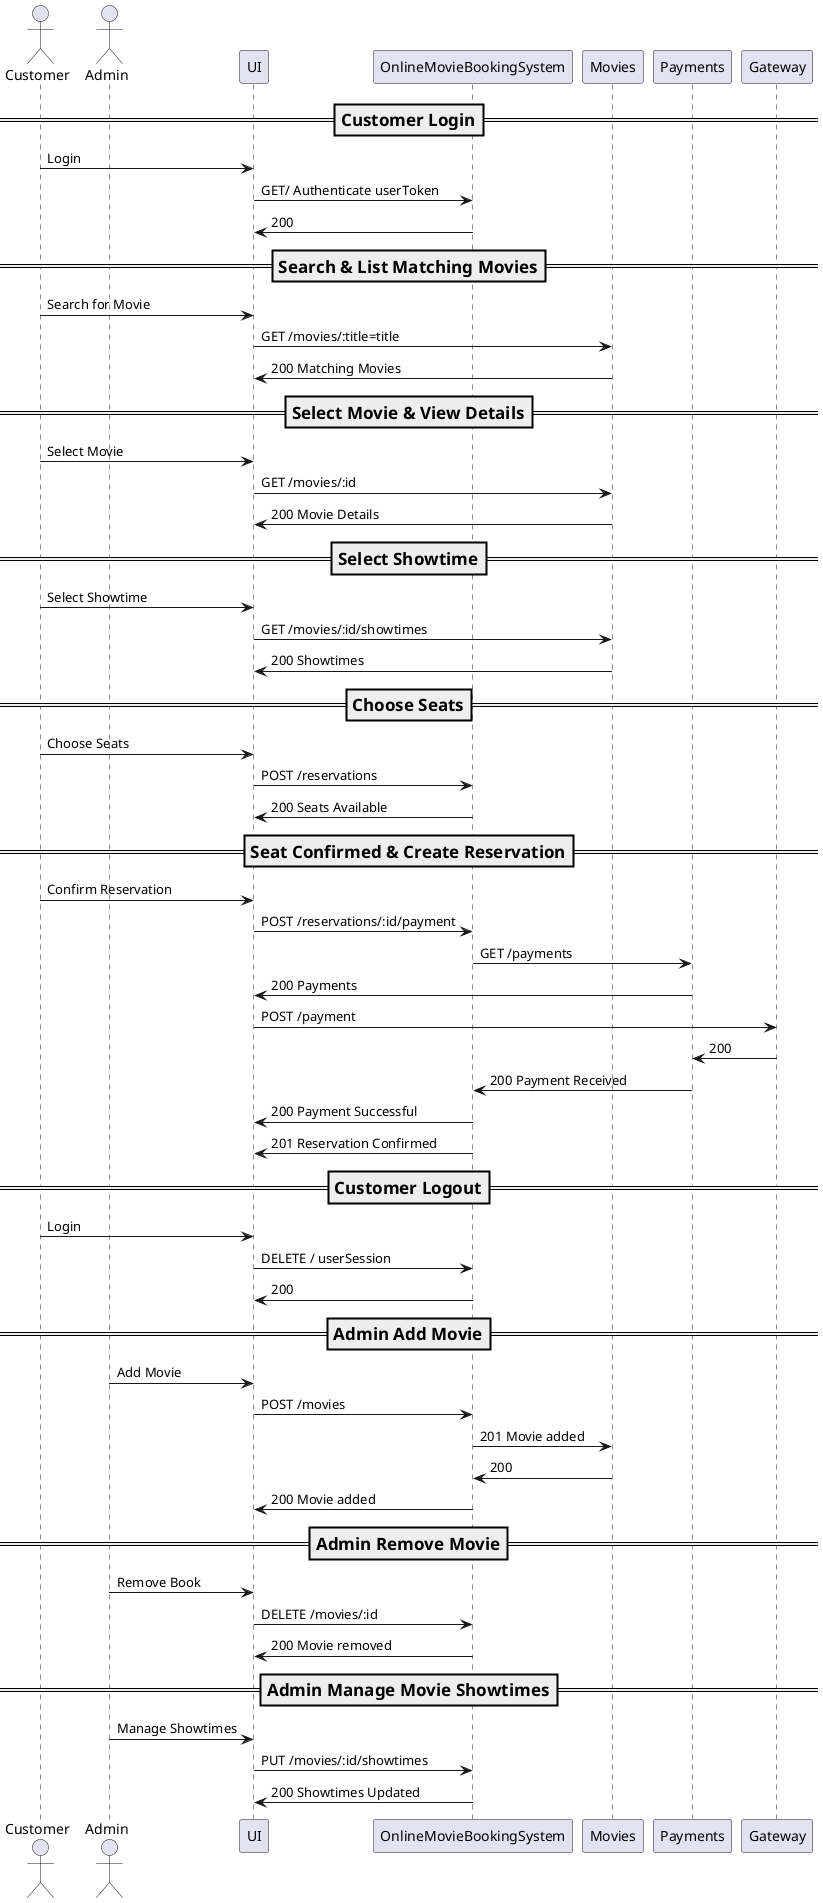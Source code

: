@startuml


actor Customer  
actor Admin 
participant UI 
participant OnlineMovieBookingSystem
participant Movies
participant Payments
participant Gateway 


=== Customer Login ==
Customer -> UI : Login
UI -> OnlineMovieBookingSystem : GET/ Authenticate userToken
OnlineMovieBookingSystem -> UI : 200 

=== Search & List Matching Movies ==
Customer -> UI : Search for Movie
UI -> Movies : GET /movies/:title=title
Movies -> UI : 200 Matching Movies

=== Select Movie & View Details ==
Customer -> UI : Select Movie
UI -> Movies : GET /movies/:id
Movies -> UI : 200 Movie Details

=== Select Showtime  ==
Customer -> UI : Select Showtime
UI -> Movies : GET /movies/:id/showtimes
Movies -> UI : 200 Showtimes

=== Choose Seats ==
Customer -> UI : Choose Seats
UI -> OnlineMovieBookingSystem : POST /reservations
OnlineMovieBookingSystem -> UI : 200 Seats Available

=== Seat Confirmed & Create Reservation ==
Customer -> UI : Confirm Reservation
UI -> OnlineMovieBookingSystem : POST /reservations/:id/payment
OnlineMovieBookingSystem -> Payments : GET /payments
Payments -> UI : 200 Payments
UI -> Gateway : POST /payment
Gateway -> Payments : 200 
Payments -> OnlineMovieBookingSystem : 200 Payment Received
OnlineMovieBookingSystem -> UI : 200 Payment Successful
OnlineMovieBookingSystem -> UI : 201 Reservation Confirmed

=== Customer Logout ==
Customer -> UI : Login
UI -> OnlineMovieBookingSystem : DELETE / userSession
OnlineMovieBookingSystem -> UI : 200 

=== Admin Add Movie ==
Admin -> UI: Add Movie
UI -> OnlineMovieBookingSystem: POST /movies
OnlineMovieBookingSystem -> Movies : 201 Movie added
Movies -> OnlineMovieBookingSystem : 200
OnlineMovieBookingSystem -> UI: 200 Movie added

=== Admin Remove Movie ==
Admin -> UI: Remove Book
UI -> OnlineMovieBookingSystem: DELETE /movies/:id
OnlineMovieBookingSystem -> UI: 200 Movie removed

=== Admin Manage Movie Showtimes ==
Admin -> UI : Manage Showtimes
UI -> OnlineMovieBookingSystem : PUT /movies/:id/showtimes
OnlineMovieBookingSystem -> UI : 200 Showtimes Updated

@enduml 

